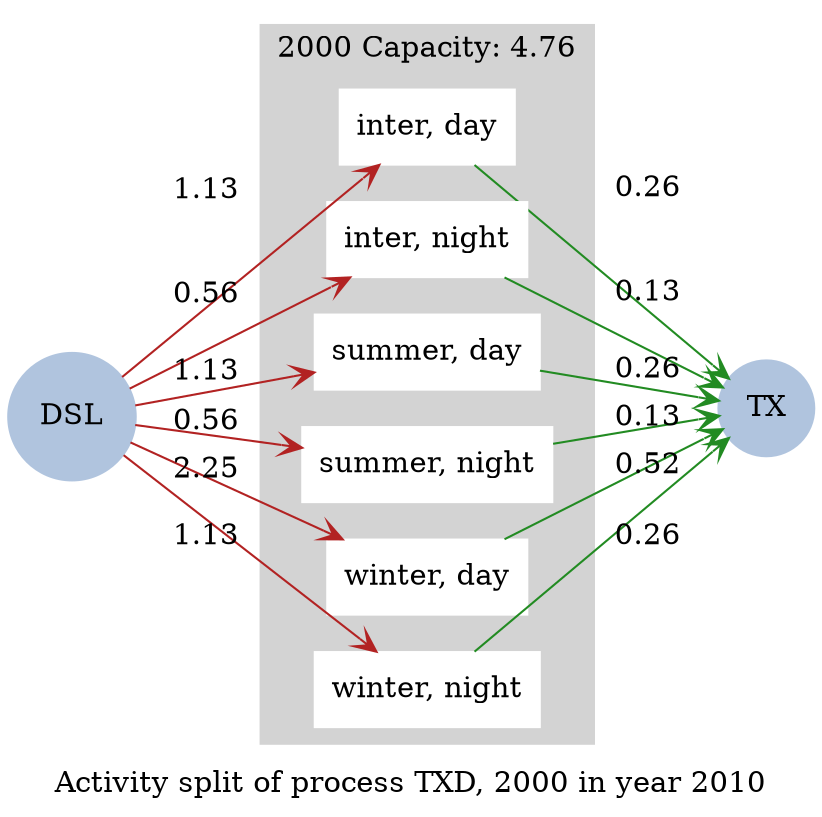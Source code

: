 strict digraph model {
	label = "Activity split of process TXD, 2000 in year 2010" ;

	compound    = "True" ;
	concentrate = "True";
	rankdir     = "LR" ;
	splines     = "False" ;

	node [ style="filled" ] ;
	edge [ arrowhead="vee" ] ;

	subgraph cluster_slices {
		label = "2000 Capacity: 4.76" ;

		color = "lightgrey" ;
		rank  = "same" ;
		style = "filled" ;

		node [ color="white", shape="box" ] ;

		"inter, day" ;
		"inter, night" ;
		"summer, day" ;
		"summer, night" ;
		"winter, day" ;
		"winter, night" ;
	}

	subgraph energy_carriers {
		node [
		  color     = "lightsteelblue",
		  fontcolor = "black",
		  shape     = "circle"
		] ;

		"DSL" [ href="../commodities/rc_DSL_2010.svg" ] ;
		"TX"  [ href="../commodities/rc_TX_2010.svg" ] ;
	}

	subgraph inputs {
		edge [ color="firebrick" ] ;

		"DSL" -> "inter, day"    [ label="1.13" ] ;
		"DSL" -> "inter, night"  [ label="0.56" ] ;
		"DSL" -> "summer, day"   [ label="1.13" ] ;
		"DSL" -> "summer, night" [ label="0.56" ] ;
		"DSL" -> "winter, day"   [ label="2.25" ] ;
		"DSL" -> "winter, night" [ label="1.13" ] ;
	}

	subgraph outputs {
		edge [ color="forestgreen" ] ;

		"inter, day"    -> "TX" [ label="0.26" ] ;
		"inter, night"  -> "TX" [ label="0.13" ] ;
		"summer, day"   -> "TX" [ label="0.26" ] ;
		"summer, night" -> "TX" [ label="0.13" ] ;
		"winter, day"   -> "TX" [ label="0.52" ] ;
		"winter, night" -> "TX" [ label="0.26" ] ;
	}
}
